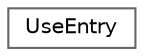 digraph "Graphical Class Hierarchy"
{
 // INTERACTIVE_SVG=YES
 // LATEX_PDF_SIZE
  bgcolor="transparent";
  edge [fontname=Helvetica,fontsize=10,labelfontname=Helvetica,labelfontsize=10];
  node [fontname=Helvetica,fontsize=10,shape=box,height=0.2,width=0.4];
  rankdir="LR";
  Node0 [label="UseEntry",height=0.2,width=0.4,color="grey40", fillcolor="white", style="filled",URL="$de/dd6/class_use_entry.html",tooltip="data of an use-statement"];
}
